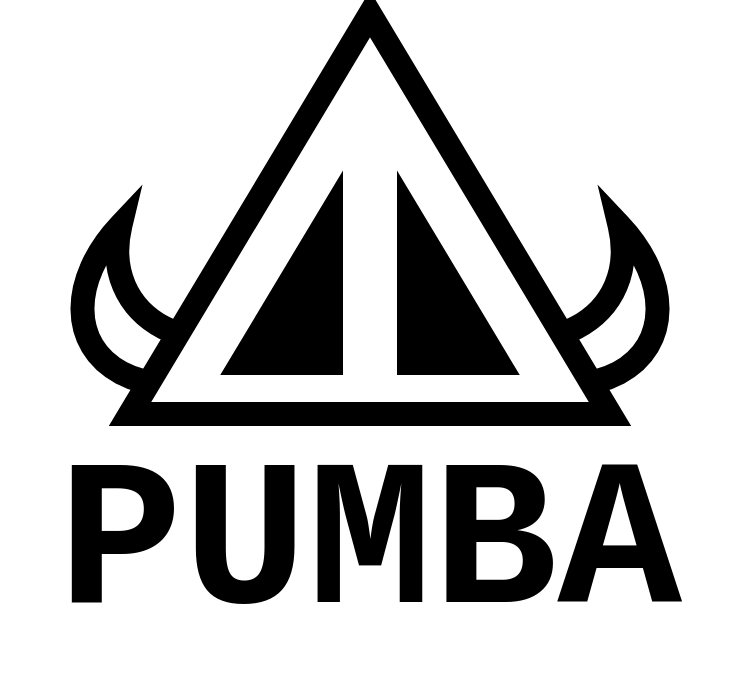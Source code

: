 <mxfile version="10.6.1" type="device"><diagram id="THdpz5vMUZtUDeY8Zj5p" name="Page-1"><mxGraphModel dx="918" dy="682" grid="1" gridSize="10" guides="1" tooltips="1" connect="1" arrows="1" fold="1" page="1" pageScale="1" pageWidth="1100" pageHeight="850" math="0" shadow="0"><root><mxCell id="0"/><mxCell id="1" parent="0"/><mxCell id="Y3rCa7ixFdiIJeBAM_fZ-15" value="PUMBA" style="text;strokeColor=none;fillColor=none;align=center;verticalAlign=middle;whiteSpace=wrap;rounded=0;fontFamily=Courier New;fontSize=104;fontStyle=1;comic=0;glass=0;shadow=0;horizontal=1;labelBackgroundColor=none;labelBorderColor=none;spacing=2;spacingTop=0;html=1;" vertex="1" parent="1"><mxGeometry x="487" y="340" width="370" height="92" as="geometry"/></mxCell><mxCell id="Y3rCa7ixFdiIJeBAM_fZ-17" value="" style="group" vertex="1" connectable="0" parent="1"><mxGeometry x="520" y="120" width="304" height="200" as="geometry"/></mxCell><mxCell id="Y3rCa7ixFdiIJeBAM_fZ-6" value="" style="verticalLabelPosition=bottom;verticalAlign=top;html=1;shape=mxgraph.basic.moon;direction=east;rotation=30;flipH=1;strokeWidth=12;" vertex="1" parent="Y3rCa7ixFdiIJeBAM_fZ-17"><mxGeometry x="196" y="98" width="108" height="100" as="geometry"/></mxCell><mxCell id="Y3rCa7ixFdiIJeBAM_fZ-5" value="" style="verticalLabelPosition=bottom;verticalAlign=top;html=1;shape=mxgraph.basic.moon;direction=east;rotation=-30;strokeWidth=12;" vertex="1" parent="Y3rCa7ixFdiIJeBAM_fZ-17"><mxGeometry y="98" width="108" height="100" as="geometry"/></mxCell><mxCell id="Y3rCa7ixFdiIJeBAM_fZ-4" value="" style="triangle;whiteSpace=wrap;html=1;direction=north;strokeWidth=12;fillColor=#ffffff;" vertex="1" parent="Y3rCa7ixFdiIJeBAM_fZ-17"><mxGeometry x="32" width="240" height="200" as="geometry"/></mxCell><mxCell id="Y3rCa7ixFdiIJeBAM_fZ-9" value="" style="verticalLabelPosition=bottom;verticalAlign=top;html=1;shape=mxgraph.basic.orthogonal_triangle;fillColor=#000000;" vertex="1" parent="Y3rCa7ixFdiIJeBAM_fZ-17"><mxGeometry x="166" y="80" width="60" height="100" as="geometry"/></mxCell><mxCell id="Y3rCa7ixFdiIJeBAM_fZ-11" value="" style="verticalLabelPosition=bottom;verticalAlign=top;html=1;shape=mxgraph.basic.orthogonal_triangle;flipH=1;strokeColor=#000000;fillColor=#000000;" vertex="1" parent="Y3rCa7ixFdiIJeBAM_fZ-17"><mxGeometry x="78" y="80" width="60" height="100" as="geometry"/></mxCell></root></mxGraphModel></diagram></mxfile>